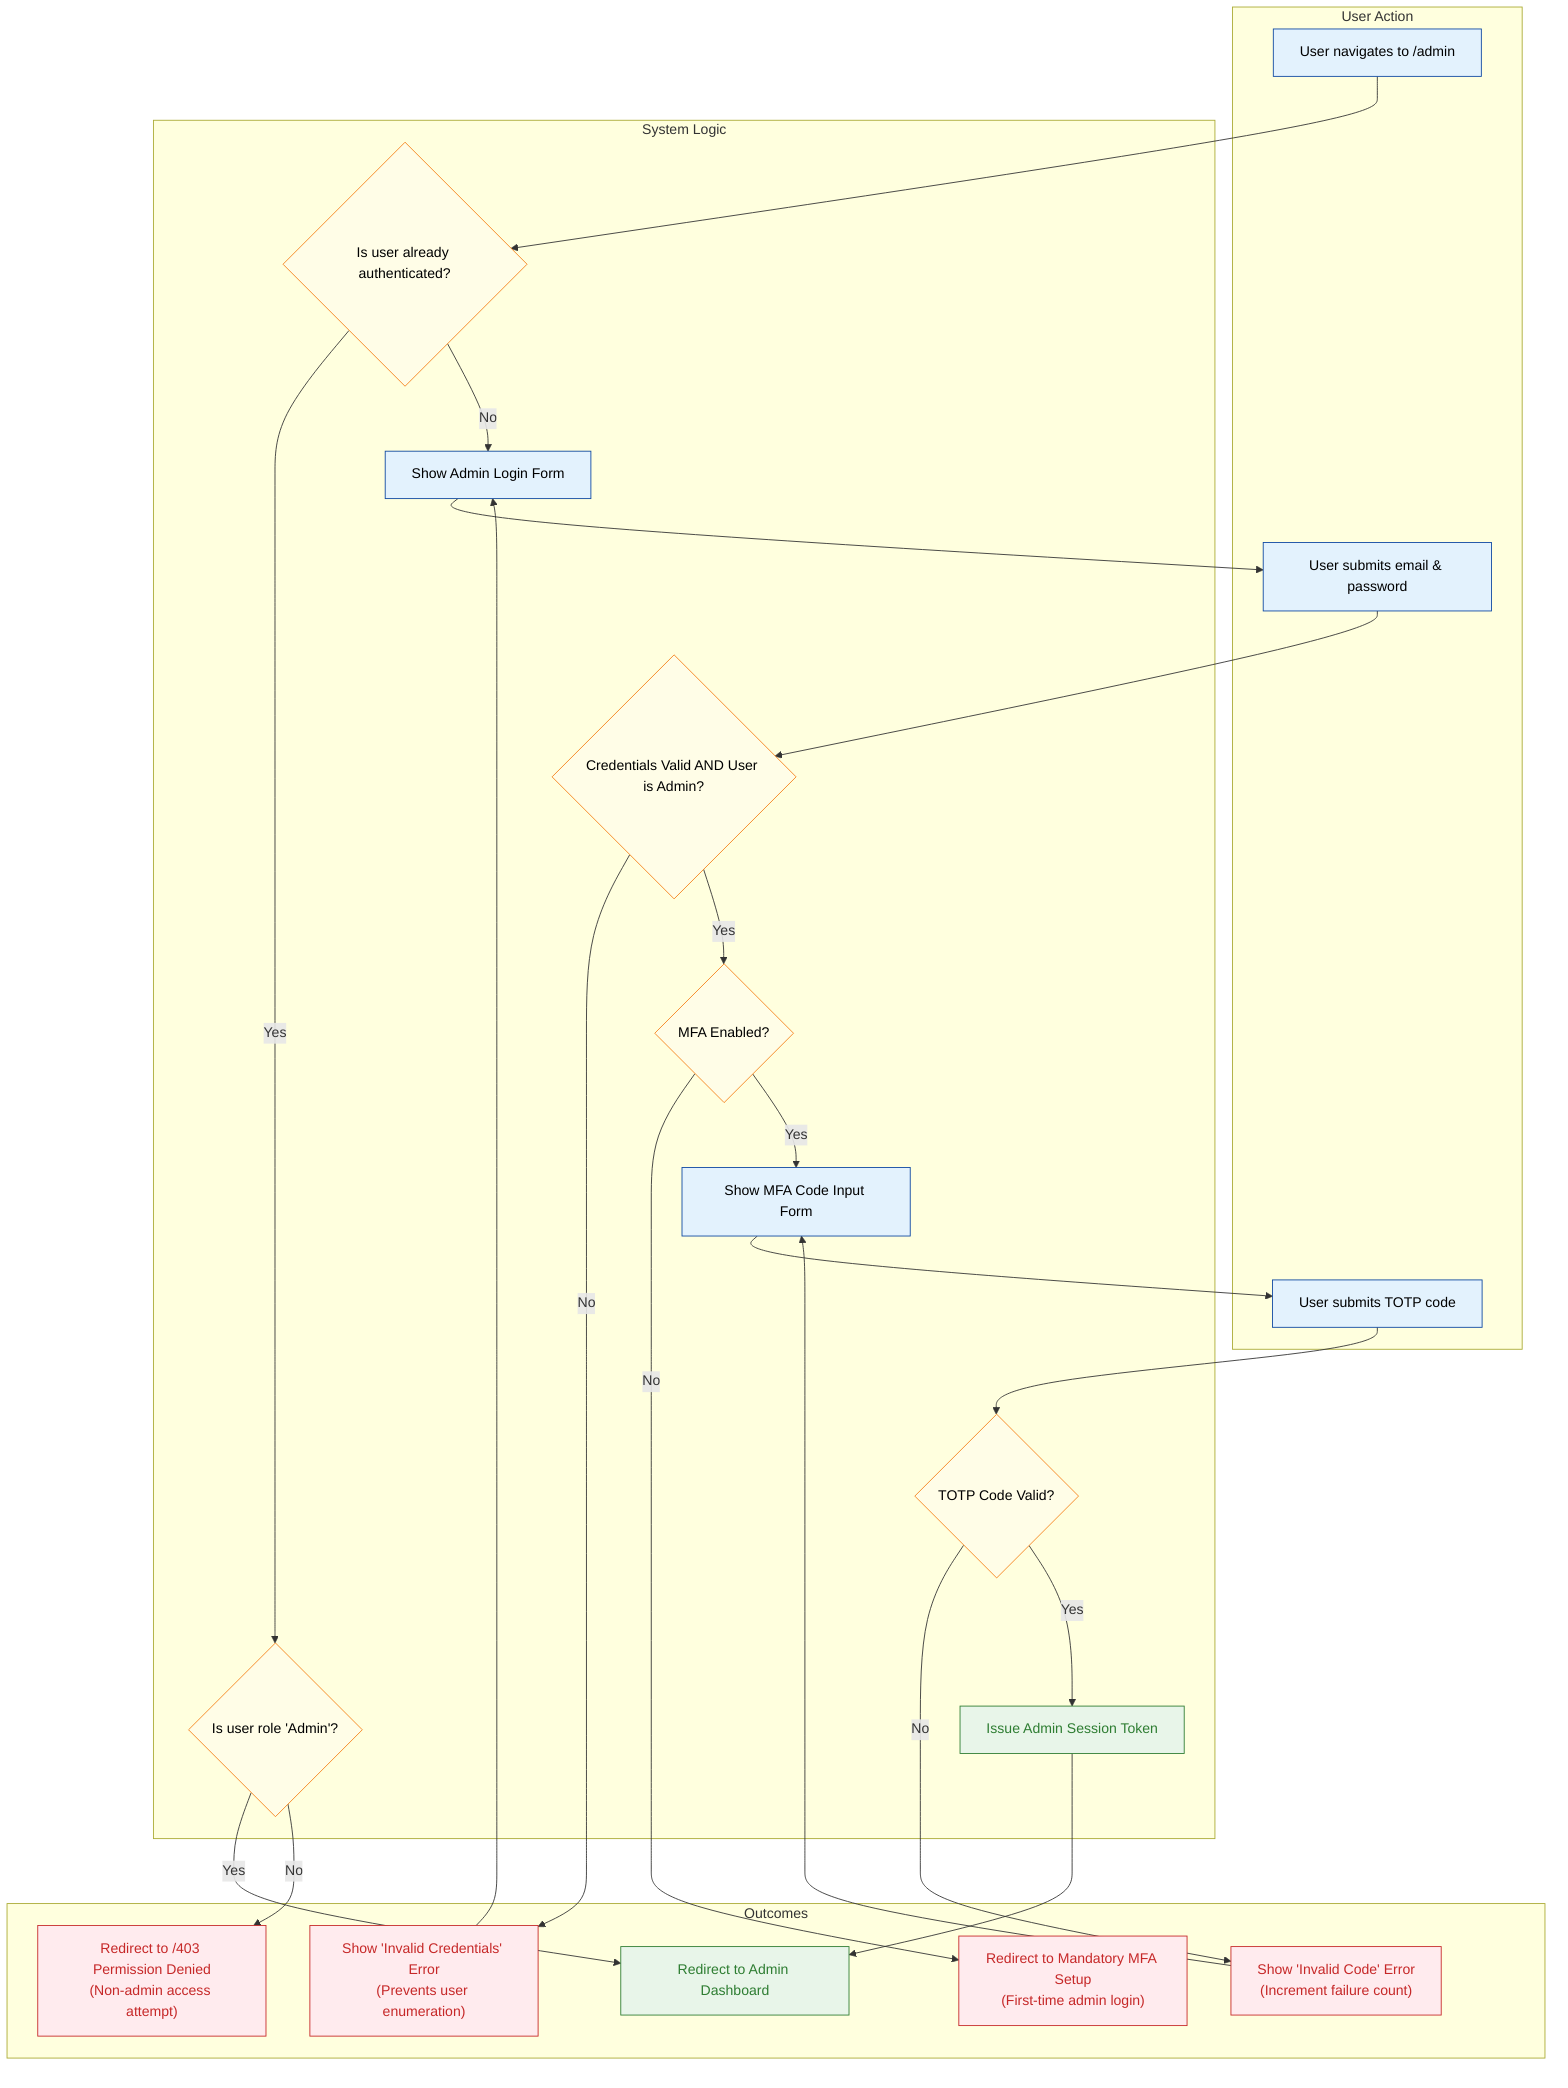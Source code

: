 flowchart TD
    subgraph User Action
        A[User navigates to /admin]
        F[User submits email & password]
        L[User submits TOTP code]
    end

    subgraph System Logic
        B{Is user already authenticated?}
        D{Is user role 'Admin'?}
        C[Show Admin Login Form]
        G{Credentials Valid AND User is Admin?}
        I{MFA Enabled?}
        K[Show MFA Code Input Form]
        M{TOTP Code Valid?}
        O[Issue Admin Session Token]
    end

    subgraph Outcomes
        direction LR
        E["Redirect to /403 Permission Denied<br>(Non-admin access attempt)"]
        H["Show 'Invalid Credentials' Error<br>(Prevents user enumeration)"]
        J["Redirect to Mandatory MFA Setup<br>(First-time admin login)"]
        N["Show 'Invalid Code' Error<br>(Increment failure count)"]
        P[Redirect to Admin Dashboard]
    end

    A --> B
    B -->|Yes| D
    B -->|No| C
    D -->|Yes| P
    D -->|No| E
    C --> F
    F --> G
    G -->|No| H
    H --> C
    G -->|Yes| I
    I -->|No| J
    I -->|Yes| K
    K --> L
    L --> M
    M -->|No| N
    N --> K
    M -->|Yes| O
    O --> P

    %% Styling
    classDef errorNode fill:#ffebee,stroke:#c62828,color:#c62828
    classDef successNode fill:#e8f5e9,stroke:#2e7d32,color:#2e7d32
    classDef processNode fill:#e3f2fd,stroke:#0d47a1,color:#000
    classDef decisionNode fill:#fffde7,stroke:#f57f17,color:#000
    
    class E,H,J,N errorNode
    class P,O successNode
    class A,F,L,C,K processNode
    class B,D,G,I,M decisionNode